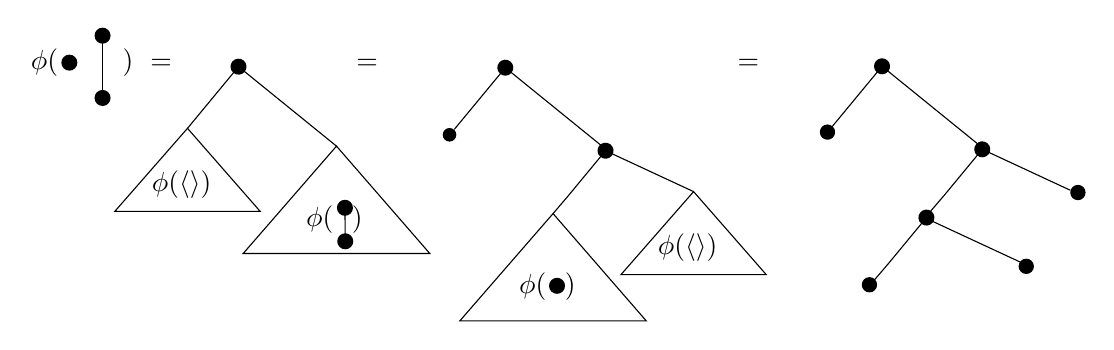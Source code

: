 \begin{tikzpicture}[x=0.75pt,y=0.75pt,yscale=-1,xscale=1]
	%uncomment if require: \path (0,300); %set diagram left start at 0, and has height of 300

	%Shape: Circle [id:dp48951213847038366]
	\draw [shift={(144.93,53.07)}, rotate = 90] [color={rgb, 255:red, 0; green, 0; blue, 0 }  ][fill={rgb, 255:red, 0; green, 0; blue, 0 }  ][line width=0.75]      (0, 0) circle [x radius= 3.35, y radius= 3.35];
	%Straight Lines [id:da1467409507063523]
	\draw    (160.93,40.07) -- (160.93,70.07);
	\draw [shift={(160.93,70.07)}, rotate = 90] [color={rgb, 255:red, 0; green, 0; blue, 0 }  ][fill={rgb, 255:red, 0; green, 0; blue, 0 }  ][line width=0.75]      (0, 0) circle [x radius= 3.35, y radius= 3.35];
	\draw [shift={(160.93,40.07)}, rotate = 90] [color={rgb, 255:red, 0; green, 0; blue, 0 }  ][fill={rgb, 255:red, 0; green, 0; blue, 0 }  ][line width=0.75]      (0, 0) circle [x radius= 3.35, y radius= 3.35];

	%Straight Lines [id:da5368285010745462]
	\draw    (226.43,55) -- (208.31,76.91) -- (201.86,84.71);
	\draw [shift={(226.43,55)}, rotate = 129.59] [color={rgb, 255:red, 0; green, 0; blue, 0 }  ][fill={rgb, 255:red, 0; green, 0; blue, 0 }  ][line width=0.75]      (0, 0) circle [x radius= 3.35, y radius= 3.35];
	%Shape: Triangle [id:dp5019688866391238]
	\draw   (201.86,84.71) -- (236.86,124.71) -- (166.86,124.71) -- cycle;
	%Shape: Triangle [id:dp12657672899601724]
	\draw   (273.64,93.29) -- (318.57,145) -- (228.71,145) -- cycle;
	%Straight Lines [id:da934069022901869]
	\draw    (226.43,55) -- (273.64,93.29);
	%Straight Lines [id:da2898443038516424]
	\draw    (277.71,123) -- (277.86,139.14);
	\draw [shift={(277.86,139.14)}, rotate = 89.49] [color={rgb, 255:red, 0; green, 0; blue, 0 }  ][fill={rgb, 255:red, 0; green, 0; blue, 0 }  ][line width=0.75]      (0, 0) circle [x radius= 3.35, y radius= 3.35];
	\draw [shift={(277.71,123)}, rotate = 89.49] [color={rgb, 255:red, 0; green, 0; blue, 0 }  ][fill={rgb, 255:red, 0; green, 0; blue, 0 }  ][line width=0.75]      (0, 0) circle [x radius= 3.35, y radius= 3.35];
	%Straight Lines [id:da8113066852584067]
	\draw    (354.98,55.5) -- (336.86,77.41) -- (330.4,85.21);
	\draw [shift={(354.98,55.5)}, rotate = 129.59] [color={rgb, 255:red, 0; green, 0; blue, 0 }  ][fill={rgb, 255:red, 0; green, 0; blue, 0 }  ][line width=0.75]      (0, 0) circle [x radius= 3.35, y radius= 3.35];
	%Straight Lines [id:da7241289121021388]
	\draw    (354.98,55.5) -- (402.19,93.79);
	%Shape: Circle [id:dp6494084453696087]
	\draw  [fill={rgb, 255:red, 0; green, 0; blue, 0 }  ,fill opacity=1 ] (325.1,87.83) .. controls (325.1,86.18) and (326.44,84.83) .. (328.1,84.83) .. controls (329.76,84.83) and (331.1,86.18) .. (331.1,87.83) .. controls (331.1,89.49) and (329.76,90.83) .. (328.1,90.83) .. controls (326.44,90.83) and (325.1,89.49) .. (325.1,87.83) -- cycle;
	%Straight Lines [id:da4037066529287967]
	\draw    (403.26,95.5) -- (385.15,117.41) -- (377.98,125.79);
	\draw [shift={(403.26,95.5)}, rotate = 129.59] [color={rgb, 255:red, 0; green, 0; blue, 0 }  ][fill={rgb, 255:red, 0; green, 0; blue, 0 }  ][line width=0.75]      (0, 0) circle [x radius= 3.35, y radius= 3.35];
	%Shape: Triangle [id:dp04881880314765141]
	\draw   (445.69,115.21) -- (480.69,155.21) -- (410.69,155.21) -- cycle;

	%Shape: Triangle [id:dp12559883893437063]
	\draw   (377.98,125.79) -- (422.9,177.5) -- (333.05,177.5) -- cycle;
	%Straight Lines [id:da48087885685526743]
	\draw [shift={(379.89,160.59)}, rotate = 89.49] [color={rgb, 255:red, 0; green, 0; blue, 0 }  ][fill={rgb, 255:red, 0; green, 0; blue, 0 }  ][line width=0.75]      (0, 0) circle [x radius= 3.35, y radius= 3.35];
	%Straight Lines [id:da02388870469608051]
	\draw    (403.26,95.5) -- (445.69,115.21);
	%Straight Lines [id:da6273665141516217]
	\draw    (536.48,54.83) -- (518.36,76.74) -- (511.9,84.55);
	\draw [shift={(536.48,54.83)}, rotate = 129.59] [color={rgb, 255:red, 0; green, 0; blue, 0 }  ][fill={rgb, 255:red, 0; green, 0; blue, 0 }  ][line width=0.75]      (0, 0) circle [x radius= 3.35, y radius= 3.35];
	%Straight Lines [id:da5905284436508569]
	\draw    (536.48,54.83) -- (583.69,93.12);
	%Straight Lines [id:da2030740854922638]
	\draw    (584.76,94.83) -- (566.65,116.74) -- (559.48,125.12);
	\draw [shift={(584.76,94.83)}, rotate = 129.59] [color={rgb, 255:red, 0; green, 0; blue, 0 }  ][fill={rgb, 255:red, 0; green, 0; blue, 0 }  ][line width=0.75]      (0, 0) circle [x radius= 3.35, y radius= 3.35];
	%Straight Lines [id:da49066689108397754]
	\draw    (584.76,94.83) -- (627.19,114.55);
	%Straight Lines [id:da38720603069737713]
	\draw    (557.87,127.72) -- (539.76,149.63) -- (532.59,158.01);
	\draw [shift={(557.87,127.72)}, rotate = 129.59] [color={rgb, 255:red, 0; green, 0; blue, 0 }  ][fill={rgb, 255:red, 0; green, 0; blue, 0 }  ][line width=0.75]      (0, 0) circle [x radius= 3.35, y radius= 3.35];
	%Straight Lines [id:da1048947282900694]
	\draw    (560.76,129.5) -- (603.19,149.21);
	%Shape: Circle [id:dp32417892244375524]
	\draw  [fill={rgb, 255:red, 0; green, 0; blue, 0 }  ,fill opacity=1 ] (533.82,160.09) .. controls (533.82,158.2) and (532.3,156.67) .. (530.41,156.67) .. controls (528.53,156.67) and (527,158.2) .. (527,160.09) .. controls (527,161.97) and (528.53,163.5) .. (530.41,163.5) .. controls (532.3,163.5) and (533.82,161.97) .. (533.82,160.09) -- cycle;
	%Shape: Circle [id:dp9675952466326133]
	\draw  [fill={rgb, 255:red, 0; green, 0; blue, 0 }  ,fill opacity=1 ] (513.6,86.53) .. controls (513.6,84.65) and (512.07,83.12) .. (510.19,83.12) .. controls (508.3,83.12) and (506.78,84.65) .. (506.78,86.53) .. controls (506.78,88.42) and (508.3,89.94) .. (510.19,89.94) .. controls (512.07,89.94) and (513.6,88.42) .. (513.6,86.53) -- cycle;

	%Shape: Circle [id:dp5658104800173653]
	\draw  [fill={rgb, 255:red, 0; green, 0; blue, 0 }  ,fill opacity=1 ] (609.38,151.2) .. controls (609.38,149.31) and (607.85,147.79) .. (605.97,147.79) .. controls (604.08,147.79) and (602.55,149.31) .. (602.55,151.2) .. controls (602.55,153.08) and (604.08,154.61) .. (605.97,154.61) .. controls (607.85,154.61) and (609.38,153.08) .. (609.38,151.2) -- cycle;
	%Shape: Circle [id:dp12193907009892957]
	\draw  [fill={rgb, 255:red, 0; green, 0; blue, 0 }  ,fill opacity=1 ] (634.27,115.64) .. controls (634.27,113.76) and (632.74,112.23) .. (630.86,112.23) .. controls (628.97,112.23) and (627.44,113.76) .. (627.44,115.64) .. controls (627.44,117.53) and (628.97,119.06) .. (630.86,119.06) .. controls (632.74,119.06) and (634.27,117.53) .. (634.27,115.64) -- cycle;


	% Text Node
	\draw (125.12,44.91) node [anchor=north west][inner sep=0.75pt]    {$\phi ( \ \ \ \ \ \ \ ) \ =\ \ \ \ \ \ \ \ \ \ \ \ \ \ \ \ \ \ \ \ =\ \ \ \ \ \ \ \ \ \ \ \ \ \ \ \ \ \ \ \ \ \ \ \ \ \ \ \ \ \ \ \ \ \ \ \ \ \ \ =\ $};
	% Text Node
	\draw (427.26,134.33) node [anchor=north west][inner sep=0.75pt]    {$\phi ( \langle \rangle )$};
	% Text Node
	\draw (183.43,103.83) node [anchor=north west][inner sep=0.75pt]    {$\phi ( \langle \rangle )$};
	% Text Node
	\draw (257.75,120.69) node [anchor=north west][inner sep=0.75pt]    {$\phi ( \ \ )$};
	% Text Node
	\draw (360.33,153.19) node [anchor=north west][inner sep=0.75pt]    {$\phi ( \ \ )$};


\end{tikzpicture}
